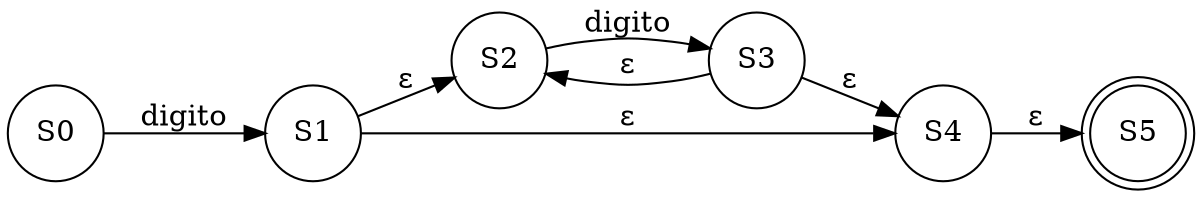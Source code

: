 digraph grafica{
rankdir=LR;
forcelabels= true;
node [shape = circle];
S0;
S1;
S2;
S3;
S4;
S5[shape = doublecircle];
S0->S1[label="digito"]
S1->S2[label="ε"]
S1->S4[label="ε"]
S2->S3[label="digito"]
S3->S2[label="ε"]
S3->S4[label="ε"]
S4->S5[label="ε"]

}